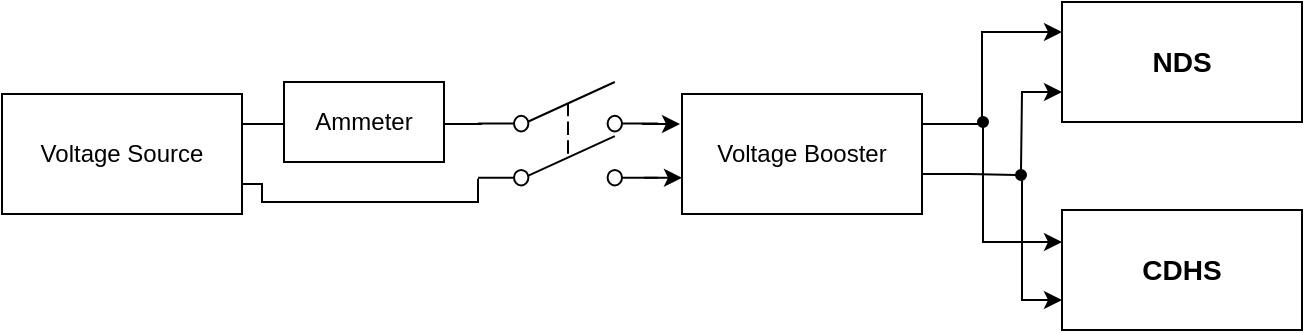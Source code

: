 <mxfile version="20.6.2" type="github">
  <diagram id="ECmXWTuZhTdi_2raTafA" name="Page-1">
    <mxGraphModel dx="244" dy="134" grid="1" gridSize="10" guides="1" tooltips="1" connect="1" arrows="1" fold="1" page="1" pageScale="1" pageWidth="1169" pageHeight="827" math="0" shadow="0">
      <root>
        <mxCell id="0" />
        <mxCell id="1" parent="0" />
        <mxCell id="BqTzt3Rcbde577jgYo1B-43" style="edgeStyle=orthogonalEdgeStyle;rounded=0;orthogonalLoop=1;jettySize=auto;html=1;exitX=1;exitY=0.75;exitDx=0;exitDy=0;endArrow=none;endFill=0;entryX=0;entryY=0.93;entryDx=0;entryDy=0;entryPerimeter=0;" edge="1" parent="1" source="BqTzt3Rcbde577jgYo1B-20" target="BqTzt3Rcbde577jgYo1B-40">
          <mxGeometry relative="1" as="geometry">
            <mxPoint x="340" y="360" as="sourcePoint" />
            <mxPoint x="458" y="351.36" as="targetPoint" />
            <Array as="points">
              <mxPoint x="350" y="351" />
              <mxPoint x="350" y="360" />
              <mxPoint x="458" y="360" />
            </Array>
          </mxGeometry>
        </mxCell>
        <mxCell id="BqTzt3Rcbde577jgYo1B-45" style="edgeStyle=none;rounded=0;orthogonalLoop=1;jettySize=auto;html=1;exitX=1;exitY=0.25;exitDx=0;exitDy=0;endArrow=none;endFill=0;" edge="1" parent="1" source="BqTzt3Rcbde577jgYo1B-20">
          <mxGeometry relative="1" as="geometry">
            <mxPoint x="460" y="321" as="targetPoint" />
          </mxGeometry>
        </mxCell>
        <mxCell id="BqTzt3Rcbde577jgYo1B-20" value="Voltage Source" style="rounded=0;whiteSpace=wrap;html=1;" vertex="1" parent="1">
          <mxGeometry x="220" y="306" width="120" height="60" as="geometry" />
        </mxCell>
        <mxCell id="BqTzt3Rcbde577jgYo1B-48" style="edgeStyle=elbowEdgeStyle;rounded=0;orthogonalLoop=1;jettySize=auto;html=1;exitX=1;exitY=0.25;exitDx=0;exitDy=0;endArrow=classic;endFill=1;entryX=0;entryY=0.25;entryDx=0;entryDy=0;" edge="1" parent="1" source="BqTzt3Rcbde577jgYo1B-28" target="BqTzt3Rcbde577jgYo1B-31">
          <mxGeometry relative="1" as="geometry">
            <mxPoint x="720" y="321.059" as="targetPoint" />
            <Array as="points">
              <mxPoint x="710" y="300" />
            </Array>
          </mxGeometry>
        </mxCell>
        <mxCell id="BqTzt3Rcbde577jgYo1B-28" value="Voltage Booster" style="rounded=0;whiteSpace=wrap;html=1;" vertex="1" parent="1">
          <mxGeometry x="560" y="306" width="120" height="60" as="geometry" />
        </mxCell>
        <mxCell id="BqTzt3Rcbde577jgYo1B-51" style="edgeStyle=orthogonalEdgeStyle;rounded=0;orthogonalLoop=1;jettySize=auto;html=1;exitX=0;exitY=0.75;exitDx=0;exitDy=0;endArrow=none;endFill=0;startArrow=classic;startFill=1;" edge="1" parent="1" source="BqTzt3Rcbde577jgYo1B-29">
          <mxGeometry relative="1" as="geometry">
            <mxPoint x="730" y="346" as="targetPoint" />
            <mxPoint x="750" y="405" as="sourcePoint" />
          </mxGeometry>
        </mxCell>
        <mxCell id="BqTzt3Rcbde577jgYo1B-29" value="&lt;b&gt;&lt;font style=&quot;font-size: 14px;&quot;&gt;CDHS&lt;/font&gt;&lt;/b&gt;" style="rounded=0;whiteSpace=wrap;html=1;" vertex="1" parent="1">
          <mxGeometry x="750" y="364" width="120" height="60" as="geometry" />
        </mxCell>
        <mxCell id="BqTzt3Rcbde577jgYo1B-31" value="&lt;b&gt;&lt;font style=&quot;font-size: 14px;&quot;&gt;NDS&lt;/font&gt;&lt;/b&gt;" style="rounded=0;whiteSpace=wrap;html=1;" vertex="1" parent="1">
          <mxGeometry x="750" y="260" width="120" height="60" as="geometry" />
        </mxCell>
        <mxCell id="BqTzt3Rcbde577jgYo1B-40" value="" style="pointerEvents=1;verticalLabelPosition=bottom;shadow=0;dashed=0;align=center;html=1;verticalAlign=top;shape=mxgraph.electrical.electro-mechanical.dpst2;elSwitchState=off;points=[[0,0.39,0,0,0],[0,0.93,0,0,0],[1,0.39,0,0,0],[1,0.93,0,0,0]];" vertex="1" parent="1">
          <mxGeometry x="458" y="300" width="90" height="52" as="geometry" />
        </mxCell>
        <mxCell id="BqTzt3Rcbde577jgYo1B-41" style="edgeStyle=none;rounded=0;orthogonalLoop=1;jettySize=auto;html=1;exitX=0;exitY=0.5;exitDx=0;exitDy=0;exitPerimeter=0;startArrow=none;startFill=0;endArrow=classic;endFill=1;" edge="1" parent="1">
          <mxGeometry relative="1" as="geometry">
            <mxPoint x="540" y="321" as="sourcePoint" />
            <mxPoint x="559" y="321" as="targetPoint" />
          </mxGeometry>
        </mxCell>
        <mxCell id="BqTzt3Rcbde577jgYo1B-42" style="edgeStyle=none;rounded=0;orthogonalLoop=1;jettySize=auto;html=1;exitX=0;exitY=0.5;exitDx=0;exitDy=0;exitPerimeter=0;startArrow=none;startFill=0;endArrow=classic;endFill=1;" edge="1" parent="1">
          <mxGeometry relative="1" as="geometry">
            <mxPoint x="541" y="347.88" as="sourcePoint" />
            <mxPoint x="560" y="347.88" as="targetPoint" />
          </mxGeometry>
        </mxCell>
        <mxCell id="BqTzt3Rcbde577jgYo1B-46" value="Ammeter" style="rounded=0;whiteSpace=wrap;html=1;" vertex="1" parent="1">
          <mxGeometry x="361" y="300" width="80" height="40" as="geometry" />
        </mxCell>
        <mxCell id="BqTzt3Rcbde577jgYo1B-49" style="edgeStyle=elbowEdgeStyle;rounded=0;orthogonalLoop=1;jettySize=auto;html=1;exitX=0.5;exitY=0;exitDx=0;exitDy=0;endArrow=classic;endFill=1;entryX=0;entryY=0.75;entryDx=0;entryDy=0;startArrow=none;" edge="1" parent="1">
          <mxGeometry relative="1" as="geometry">
            <mxPoint x="750" y="305" as="targetPoint" />
            <mxPoint x="729.5" y="344" as="sourcePoint" />
            <Array as="points">
              <mxPoint x="730" y="330" />
            </Array>
          </mxGeometry>
        </mxCell>
        <mxCell id="BqTzt3Rcbde577jgYo1B-57" value="" style="edgeStyle=orthogonalEdgeStyle;rounded=0;orthogonalLoop=1;jettySize=auto;html=1;endArrow=none;endFill=0;startArrow=classic;startFill=1;entryX=0.5;entryY=1;entryDx=0;entryDy=0;" edge="1" parent="1">
          <mxGeometry relative="1" as="geometry">
            <mxPoint x="710.5" y="322.5" as="targetPoint" />
            <mxPoint x="750" y="380" as="sourcePoint" />
            <Array as="points">
              <mxPoint x="740" y="380" />
              <mxPoint x="740" y="380" />
              <mxPoint x="710" y="380" />
            </Array>
          </mxGeometry>
        </mxCell>
        <mxCell id="BqTzt3Rcbde577jgYo1B-59" value="" style="edgeStyle=elbowEdgeStyle;rounded=0;orthogonalLoop=1;jettySize=auto;html=1;exitX=1;exitY=0.25;exitDx=0;exitDy=0;endArrow=none;endFill=1;entryX=0;entryY=0.5;entryDx=0;entryDy=0;" edge="1" parent="1" target="BqTzt3Rcbde577jgYo1B-68">
          <mxGeometry relative="1" as="geometry">
            <mxPoint x="726.257" y="345.937" as="targetPoint" />
            <mxPoint x="680" y="346.0" as="sourcePoint" />
            <Array as="points" />
          </mxGeometry>
        </mxCell>
        <mxCell id="BqTzt3Rcbde577jgYo1B-67" value="" style="ellipse;whiteSpace=wrap;html=1;fillColor=#000000;aspect=fixed;" vertex="1" parent="1">
          <mxGeometry x="708" y="317.5" width="5" height="5" as="geometry" />
        </mxCell>
        <mxCell id="BqTzt3Rcbde577jgYo1B-68" value="" style="ellipse;whiteSpace=wrap;html=1;fillColor=#000000;aspect=fixed;" vertex="1" parent="1">
          <mxGeometry x="727" y="344" width="5" height="5" as="geometry" />
        </mxCell>
      </root>
    </mxGraphModel>
  </diagram>
</mxfile>
